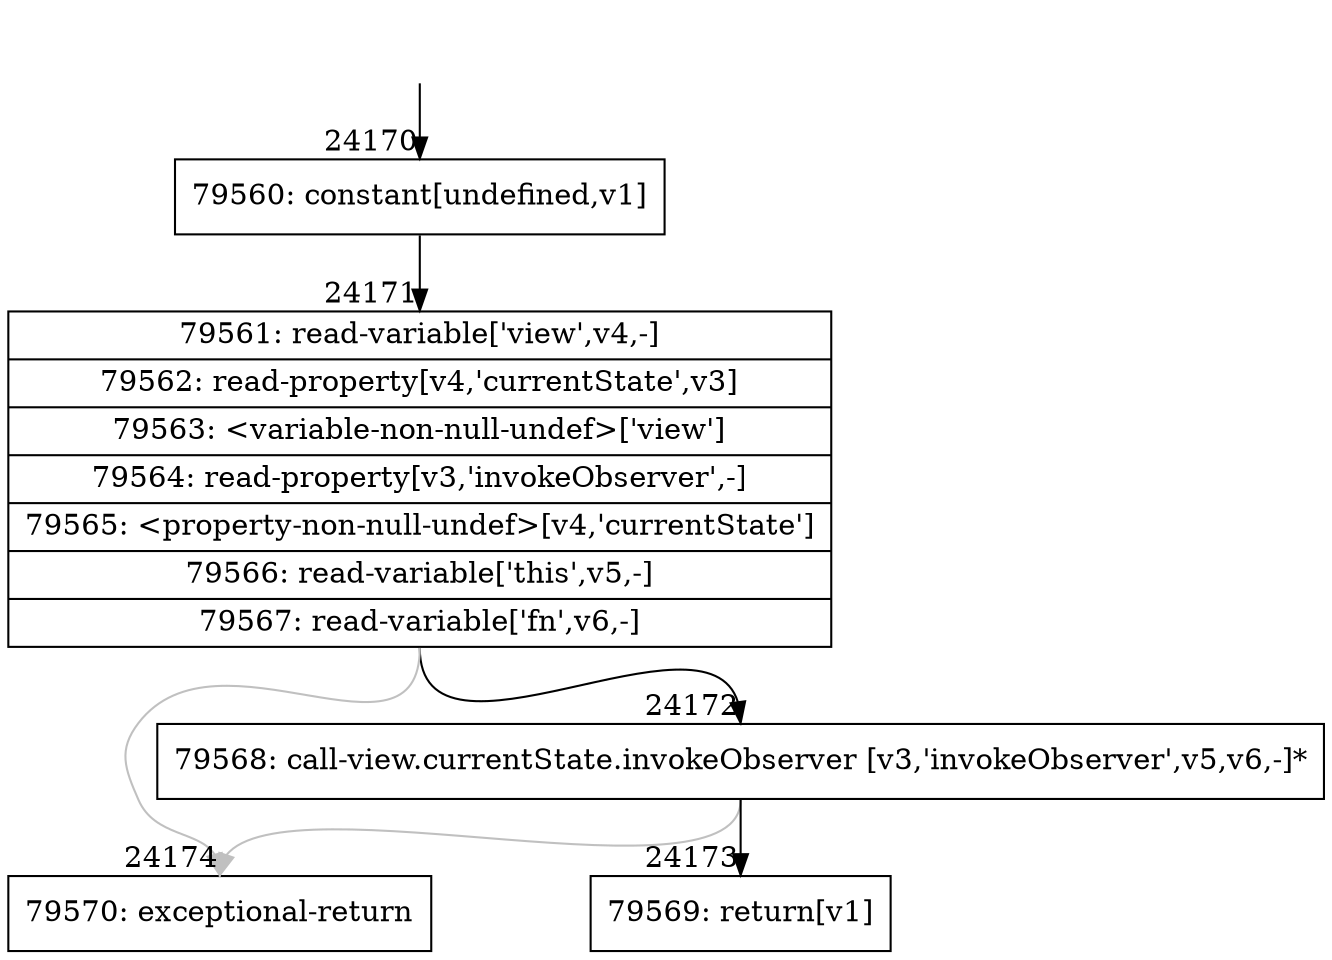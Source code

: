 digraph {
rankdir="TD"
BB_entry2117[shape=none,label=""];
BB_entry2117 -> BB24170 [tailport=s, headport=n, headlabel="    24170"]
BB24170 [shape=record label="{79560: constant[undefined,v1]}" ] 
BB24170 -> BB24171 [tailport=s, headport=n, headlabel="      24171"]
BB24171 [shape=record label="{79561: read-variable['view',v4,-]|79562: read-property[v4,'currentState',v3]|79563: \<variable-non-null-undef\>['view']|79564: read-property[v3,'invokeObserver',-]|79565: \<property-non-null-undef\>[v4,'currentState']|79566: read-variable['this',v5,-]|79567: read-variable['fn',v6,-]}" ] 
BB24171 -> BB24172 [tailport=s, headport=n, headlabel="      24172"]
BB24171 -> BB24174 [tailport=s, headport=n, color=gray, headlabel="      24174"]
BB24172 [shape=record label="{79568: call-view.currentState.invokeObserver [v3,'invokeObserver',v5,v6,-]*}" ] 
BB24172 -> BB24173 [tailport=s, headport=n, headlabel="      24173"]
BB24172 -> BB24174 [tailport=s, headport=n, color=gray]
BB24173 [shape=record label="{79569: return[v1]}" ] 
BB24174 [shape=record label="{79570: exceptional-return}" ] 
//#$~ 45659
}
